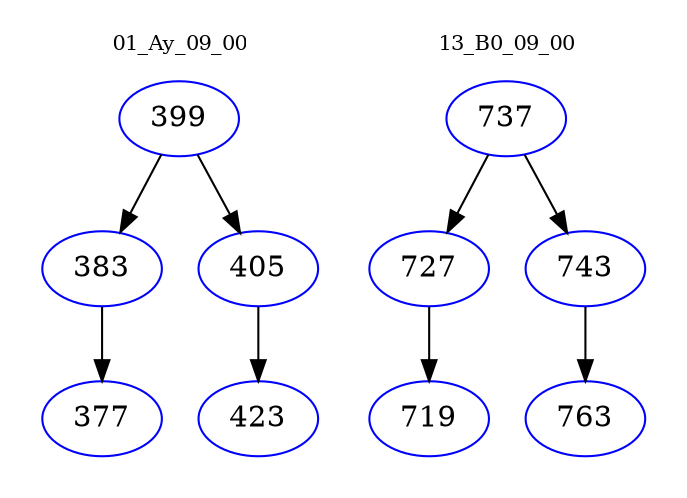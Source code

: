 digraph{
subgraph cluster_0 {
color = white
label = "01_Ay_09_00";
fontsize=10;
T0_399 [label="399", color="blue"]
T0_399 -> T0_383 [color="black"]
T0_383 [label="383", color="blue"]
T0_383 -> T0_377 [color="black"]
T0_377 [label="377", color="blue"]
T0_399 -> T0_405 [color="black"]
T0_405 [label="405", color="blue"]
T0_405 -> T0_423 [color="black"]
T0_423 [label="423", color="blue"]
}
subgraph cluster_1 {
color = white
label = "13_B0_09_00";
fontsize=10;
T1_737 [label="737", color="blue"]
T1_737 -> T1_727 [color="black"]
T1_727 [label="727", color="blue"]
T1_727 -> T1_719 [color="black"]
T1_719 [label="719", color="blue"]
T1_737 -> T1_743 [color="black"]
T1_743 [label="743", color="blue"]
T1_743 -> T1_763 [color="black"]
T1_763 [label="763", color="blue"]
}
}

